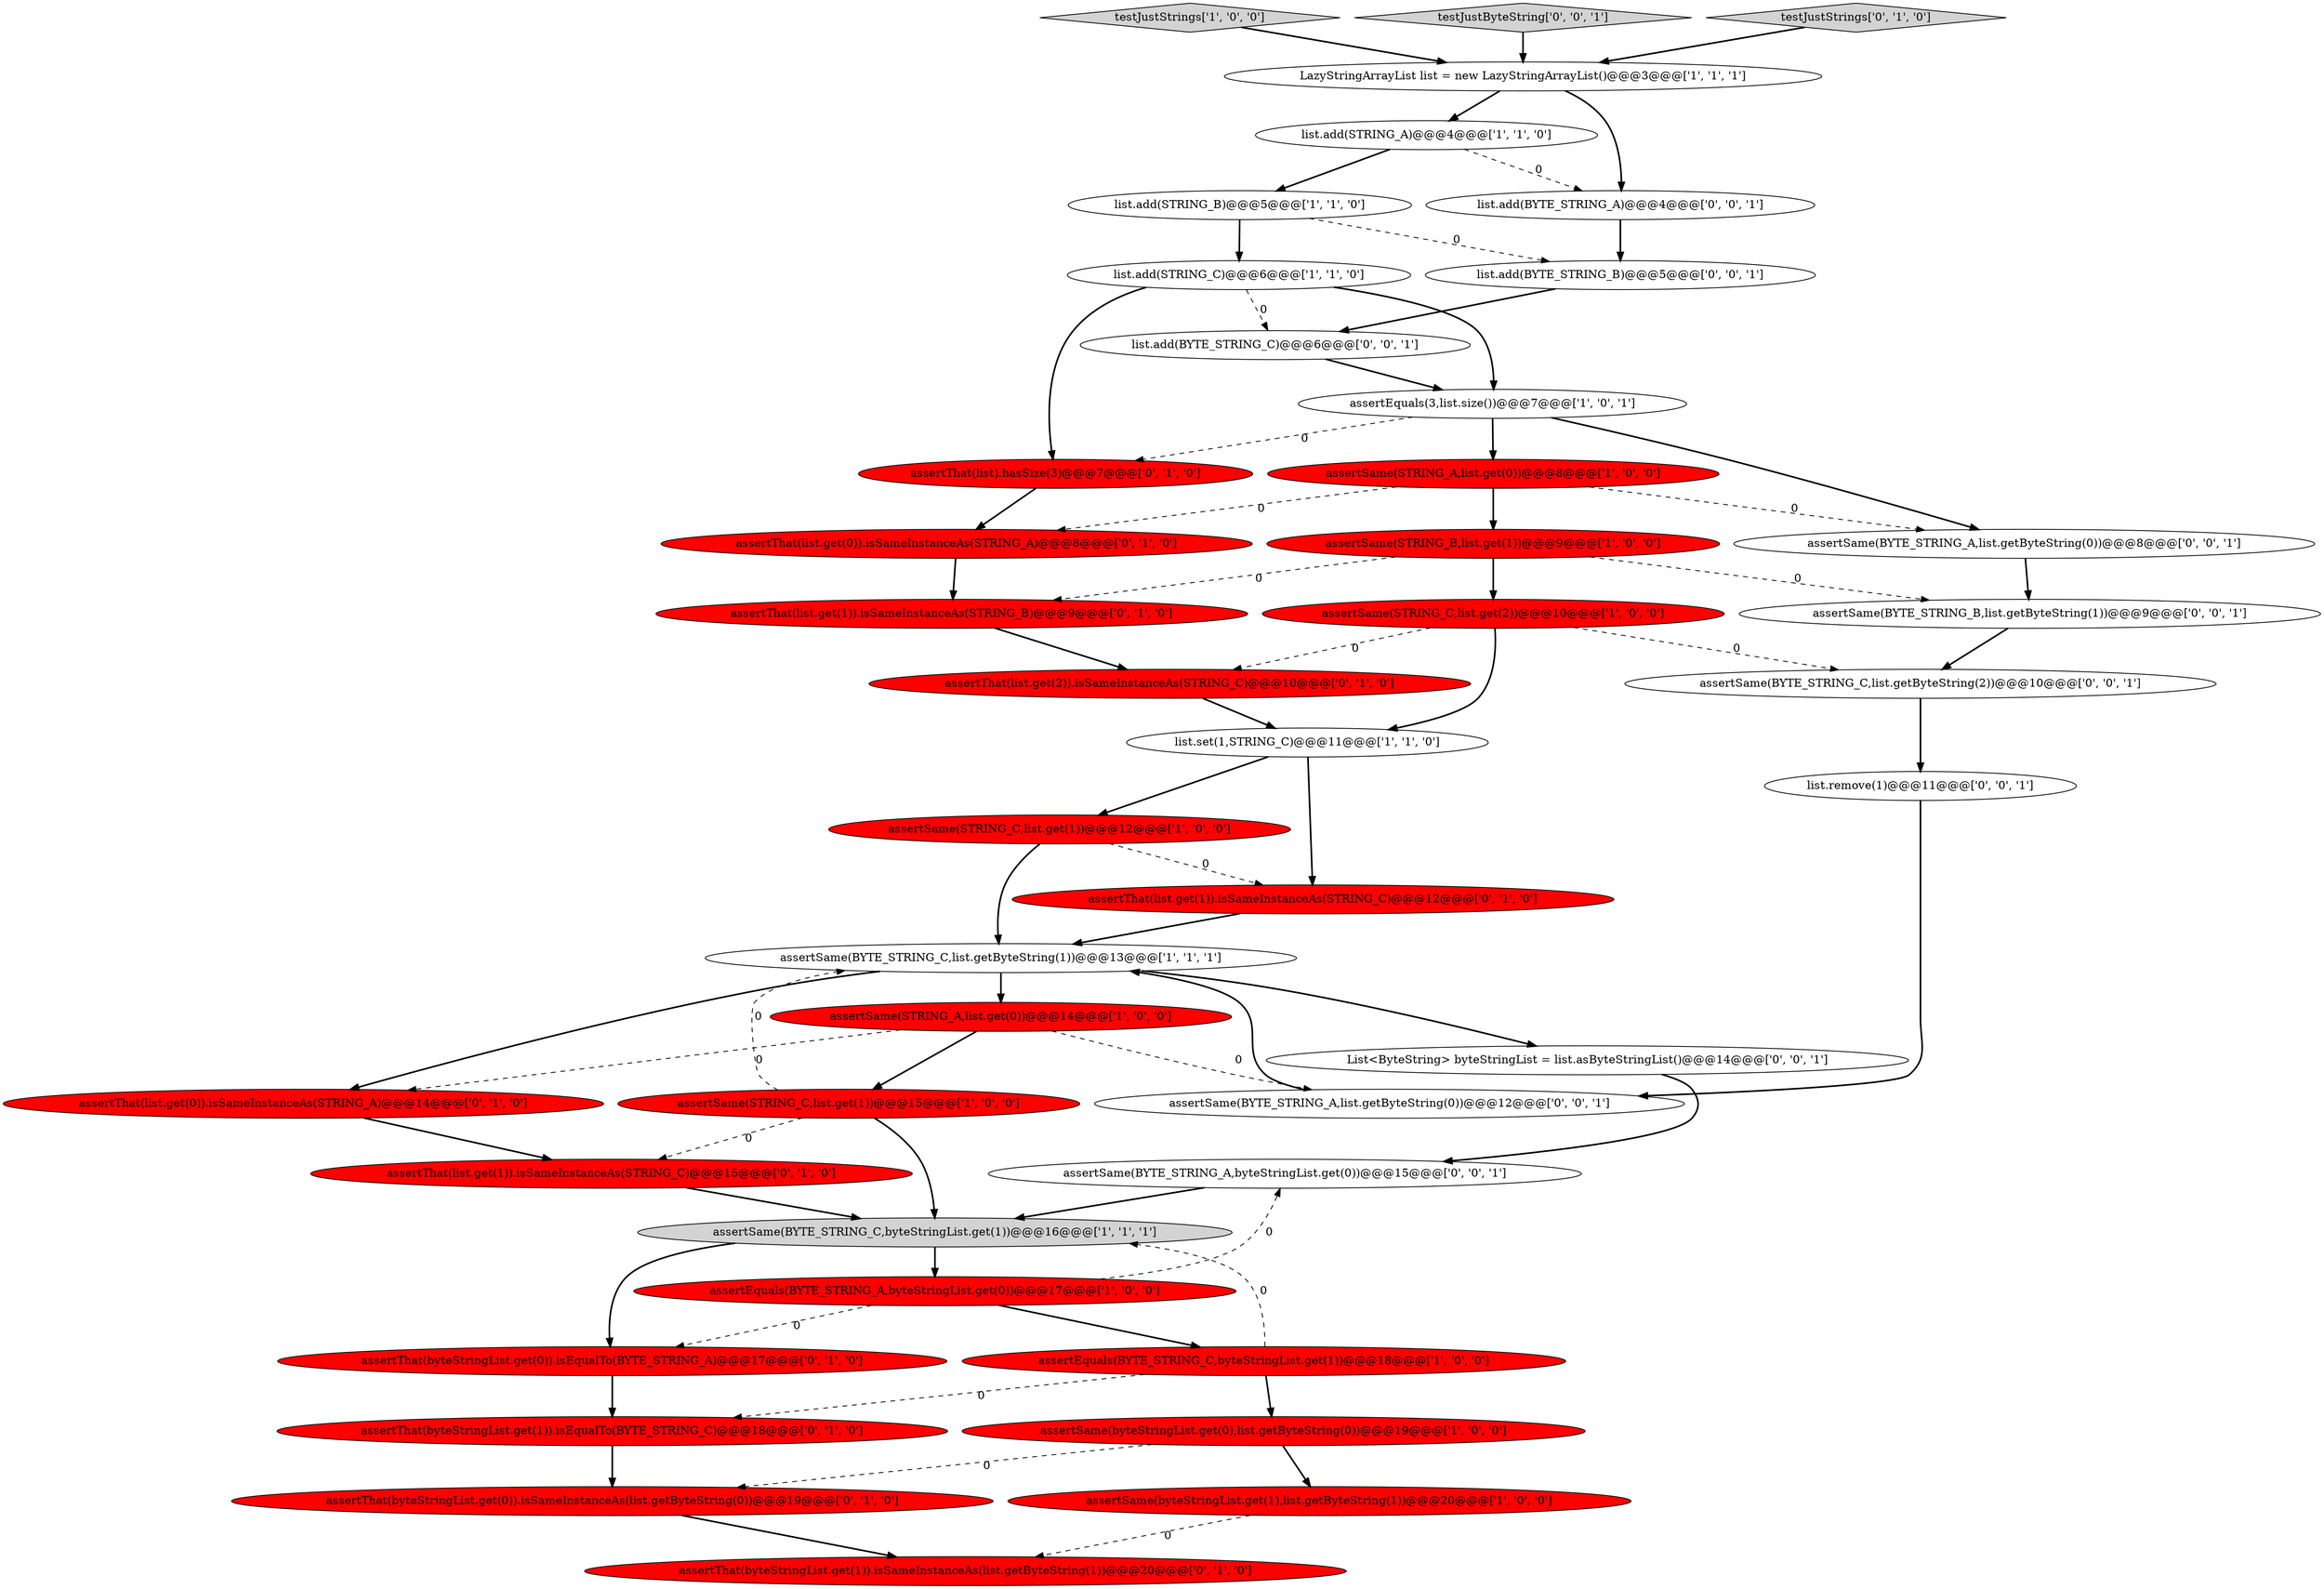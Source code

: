 digraph {
33 [style = filled, label = "list.add(BYTE_STRING_B)@@@5@@@['0', '0', '1']", fillcolor = white, shape = ellipse image = "AAA0AAABBB3BBB"];
11 [style = filled, label = "assertEquals(3,list.size())@@@7@@@['1', '0', '1']", fillcolor = white, shape = ellipse image = "AAA0AAABBB1BBB"];
20 [style = filled, label = "assertThat(list.get(1)).isSameInstanceAs(STRING_B)@@@9@@@['0', '1', '0']", fillcolor = red, shape = ellipse image = "AAA1AAABBB2BBB"];
17 [style = filled, label = "assertEquals(BYTE_STRING_A,byteStringList.get(0))@@@17@@@['1', '0', '0']", fillcolor = red, shape = ellipse image = "AAA1AAABBB1BBB"];
23 [style = filled, label = "assertThat(byteStringList.get(0)).isSameInstanceAs(list.getByteString(0))@@@19@@@['0', '1', '0']", fillcolor = red, shape = ellipse image = "AAA1AAABBB2BBB"];
4 [style = filled, label = "testJustStrings['1', '0', '0']", fillcolor = lightgray, shape = diamond image = "AAA0AAABBB1BBB"];
40 [style = filled, label = "List<ByteString> byteStringList = list.asByteStringList()@@@14@@@['0', '0', '1']", fillcolor = white, shape = ellipse image = "AAA0AAABBB3BBB"];
26 [style = filled, label = "assertThat(list).hasSize(3)@@@7@@@['0', '1', '0']", fillcolor = red, shape = ellipse image = "AAA1AAABBB2BBB"];
24 [style = filled, label = "assertThat(list.get(0)).isSameInstanceAs(STRING_A)@@@14@@@['0', '1', '0']", fillcolor = red, shape = ellipse image = "AAA1AAABBB2BBB"];
35 [style = filled, label = "assertSame(BYTE_STRING_A,byteStringList.get(0))@@@15@@@['0', '0', '1']", fillcolor = white, shape = ellipse image = "AAA0AAABBB3BBB"];
13 [style = filled, label = "assertSame(byteStringList.get(0),list.getByteString(0))@@@19@@@['1', '0', '0']", fillcolor = red, shape = ellipse image = "AAA1AAABBB1BBB"];
6 [style = filled, label = "assertSame(BYTE_STRING_C,byteStringList.get(1))@@@16@@@['1', '1', '1']", fillcolor = lightgray, shape = ellipse image = "AAA0AAABBB1BBB"];
37 [style = filled, label = "list.add(BYTE_STRING_A)@@@4@@@['0', '0', '1']", fillcolor = white, shape = ellipse image = "AAA0AAABBB3BBB"];
18 [style = filled, label = "assertSame(STRING_B,list.get(1))@@@9@@@['1', '0', '0']", fillcolor = red, shape = ellipse image = "AAA1AAABBB1BBB"];
36 [style = filled, label = "assertSame(BYTE_STRING_B,list.getByteString(1))@@@9@@@['0', '0', '1']", fillcolor = white, shape = ellipse image = "AAA0AAABBB3BBB"];
14 [style = filled, label = "list.add(STRING_A)@@@4@@@['1', '1', '0']", fillcolor = white, shape = ellipse image = "AAA0AAABBB1BBB"];
9 [style = filled, label = "assertSame(STRING_C,list.get(1))@@@15@@@['1', '0', '0']", fillcolor = red, shape = ellipse image = "AAA1AAABBB1BBB"];
12 [style = filled, label = "assertSame(STRING_A,list.get(0))@@@14@@@['1', '0', '0']", fillcolor = red, shape = ellipse image = "AAA1AAABBB1BBB"];
39 [style = filled, label = "assertSame(BYTE_STRING_C,list.getByteString(2))@@@10@@@['0', '0', '1']", fillcolor = white, shape = ellipse image = "AAA0AAABBB3BBB"];
16 [style = filled, label = "LazyStringArrayList list = new LazyStringArrayList()@@@3@@@['1', '1', '1']", fillcolor = white, shape = ellipse image = "AAA0AAABBB1BBB"];
10 [style = filled, label = "list.set(1,STRING_C)@@@11@@@['1', '1', '0']", fillcolor = white, shape = ellipse image = "AAA0AAABBB1BBB"];
21 [style = filled, label = "assertThat(list.get(2)).isSameInstanceAs(STRING_C)@@@10@@@['0', '1', '0']", fillcolor = red, shape = ellipse image = "AAA1AAABBB2BBB"];
34 [style = filled, label = "testJustByteString['0', '0', '1']", fillcolor = lightgray, shape = diamond image = "AAA0AAABBB3BBB"];
19 [style = filled, label = "assertThat(list.get(1)).isSameInstanceAs(STRING_C)@@@15@@@['0', '1', '0']", fillcolor = red, shape = ellipse image = "AAA1AAABBB2BBB"];
32 [style = filled, label = "assertSame(BYTE_STRING_A,list.getByteString(0))@@@12@@@['0', '0', '1']", fillcolor = white, shape = ellipse image = "AAA0AAABBB3BBB"];
8 [style = filled, label = "assertSame(STRING_C,list.get(1))@@@12@@@['1', '0', '0']", fillcolor = red, shape = ellipse image = "AAA1AAABBB1BBB"];
30 [style = filled, label = "assertThat(byteStringList.get(1)).isEqualTo(BYTE_STRING_C)@@@18@@@['0', '1', '0']", fillcolor = red, shape = ellipse image = "AAA1AAABBB2BBB"];
3 [style = filled, label = "list.add(STRING_C)@@@6@@@['1', '1', '0']", fillcolor = white, shape = ellipse image = "AAA0AAABBB1BBB"];
31 [style = filled, label = "list.remove(1)@@@11@@@['0', '0', '1']", fillcolor = white, shape = ellipse image = "AAA0AAABBB3BBB"];
28 [style = filled, label = "assertThat(byteStringList.get(1)).isSameInstanceAs(list.getByteString(1))@@@20@@@['0', '1', '0']", fillcolor = red, shape = ellipse image = "AAA1AAABBB2BBB"];
2 [style = filled, label = "assertSame(STRING_A,list.get(0))@@@8@@@['1', '0', '0']", fillcolor = red, shape = ellipse image = "AAA1AAABBB1BBB"];
15 [style = filled, label = "assertSame(STRING_C,list.get(2))@@@10@@@['1', '0', '0']", fillcolor = red, shape = ellipse image = "AAA1AAABBB1BBB"];
27 [style = filled, label = "assertThat(list.get(1)).isSameInstanceAs(STRING_C)@@@12@@@['0', '1', '0']", fillcolor = red, shape = ellipse image = "AAA1AAABBB2BBB"];
38 [style = filled, label = "assertSame(BYTE_STRING_A,list.getByteString(0))@@@8@@@['0', '0', '1']", fillcolor = white, shape = ellipse image = "AAA0AAABBB3BBB"];
41 [style = filled, label = "list.add(BYTE_STRING_C)@@@6@@@['0', '0', '1']", fillcolor = white, shape = ellipse image = "AAA0AAABBB3BBB"];
7 [style = filled, label = "assertSame(BYTE_STRING_C,list.getByteString(1))@@@13@@@['1', '1', '1']", fillcolor = white, shape = ellipse image = "AAA0AAABBB1BBB"];
1 [style = filled, label = "assertEquals(BYTE_STRING_C,byteStringList.get(1))@@@18@@@['1', '0', '0']", fillcolor = red, shape = ellipse image = "AAA1AAABBB1BBB"];
5 [style = filled, label = "list.add(STRING_B)@@@5@@@['1', '1', '0']", fillcolor = white, shape = ellipse image = "AAA0AAABBB1BBB"];
0 [style = filled, label = "assertSame(byteStringList.get(1),list.getByteString(1))@@@20@@@['1', '0', '0']", fillcolor = red, shape = ellipse image = "AAA1AAABBB1BBB"];
22 [style = filled, label = "assertThat(list.get(0)).isSameInstanceAs(STRING_A)@@@8@@@['0', '1', '0']", fillcolor = red, shape = ellipse image = "AAA1AAABBB2BBB"];
25 [style = filled, label = "testJustStrings['0', '1', '0']", fillcolor = lightgray, shape = diamond image = "AAA0AAABBB2BBB"];
29 [style = filled, label = "assertThat(byteStringList.get(0)).isEqualTo(BYTE_STRING_A)@@@17@@@['0', '1', '0']", fillcolor = red, shape = ellipse image = "AAA1AAABBB2BBB"];
5->3 [style = bold, label=""];
6->17 [style = bold, label=""];
21->10 [style = bold, label=""];
3->41 [style = dashed, label="0"];
15->10 [style = bold, label=""];
16->37 [style = bold, label=""];
14->37 [style = dashed, label="0"];
24->19 [style = bold, label=""];
11->38 [style = bold, label=""];
40->35 [style = bold, label=""];
17->1 [style = bold, label=""];
29->30 [style = bold, label=""];
35->6 [style = bold, label=""];
7->12 [style = bold, label=""];
10->27 [style = bold, label=""];
1->30 [style = dashed, label="0"];
31->32 [style = bold, label=""];
12->32 [style = dashed, label="0"];
11->26 [style = dashed, label="0"];
30->23 [style = bold, label=""];
18->15 [style = bold, label=""];
17->35 [style = dashed, label="0"];
3->11 [style = bold, label=""];
3->26 [style = bold, label=""];
2->18 [style = bold, label=""];
33->41 [style = bold, label=""];
38->36 [style = bold, label=""];
15->21 [style = dashed, label="0"];
32->7 [style = bold, label=""];
41->11 [style = bold, label=""];
12->9 [style = bold, label=""];
19->6 [style = bold, label=""];
25->16 [style = bold, label=""];
17->29 [style = dashed, label="0"];
1->13 [style = bold, label=""];
13->23 [style = dashed, label="0"];
11->2 [style = bold, label=""];
36->39 [style = bold, label=""];
26->22 [style = bold, label=""];
8->7 [style = bold, label=""];
9->6 [style = bold, label=""];
6->29 [style = bold, label=""];
20->21 [style = bold, label=""];
23->28 [style = bold, label=""];
9->19 [style = dashed, label="0"];
7->24 [style = bold, label=""];
10->8 [style = bold, label=""];
22->20 [style = bold, label=""];
39->31 [style = bold, label=""];
1->6 [style = dashed, label="0"];
18->36 [style = dashed, label="0"];
34->16 [style = bold, label=""];
18->20 [style = dashed, label="0"];
27->7 [style = bold, label=""];
12->24 [style = dashed, label="0"];
0->28 [style = dashed, label="0"];
5->33 [style = dashed, label="0"];
16->14 [style = bold, label=""];
8->27 [style = dashed, label="0"];
15->39 [style = dashed, label="0"];
9->7 [style = dashed, label="0"];
2->38 [style = dashed, label="0"];
37->33 [style = bold, label=""];
2->22 [style = dashed, label="0"];
7->40 [style = bold, label=""];
4->16 [style = bold, label=""];
13->0 [style = bold, label=""];
14->5 [style = bold, label=""];
}
